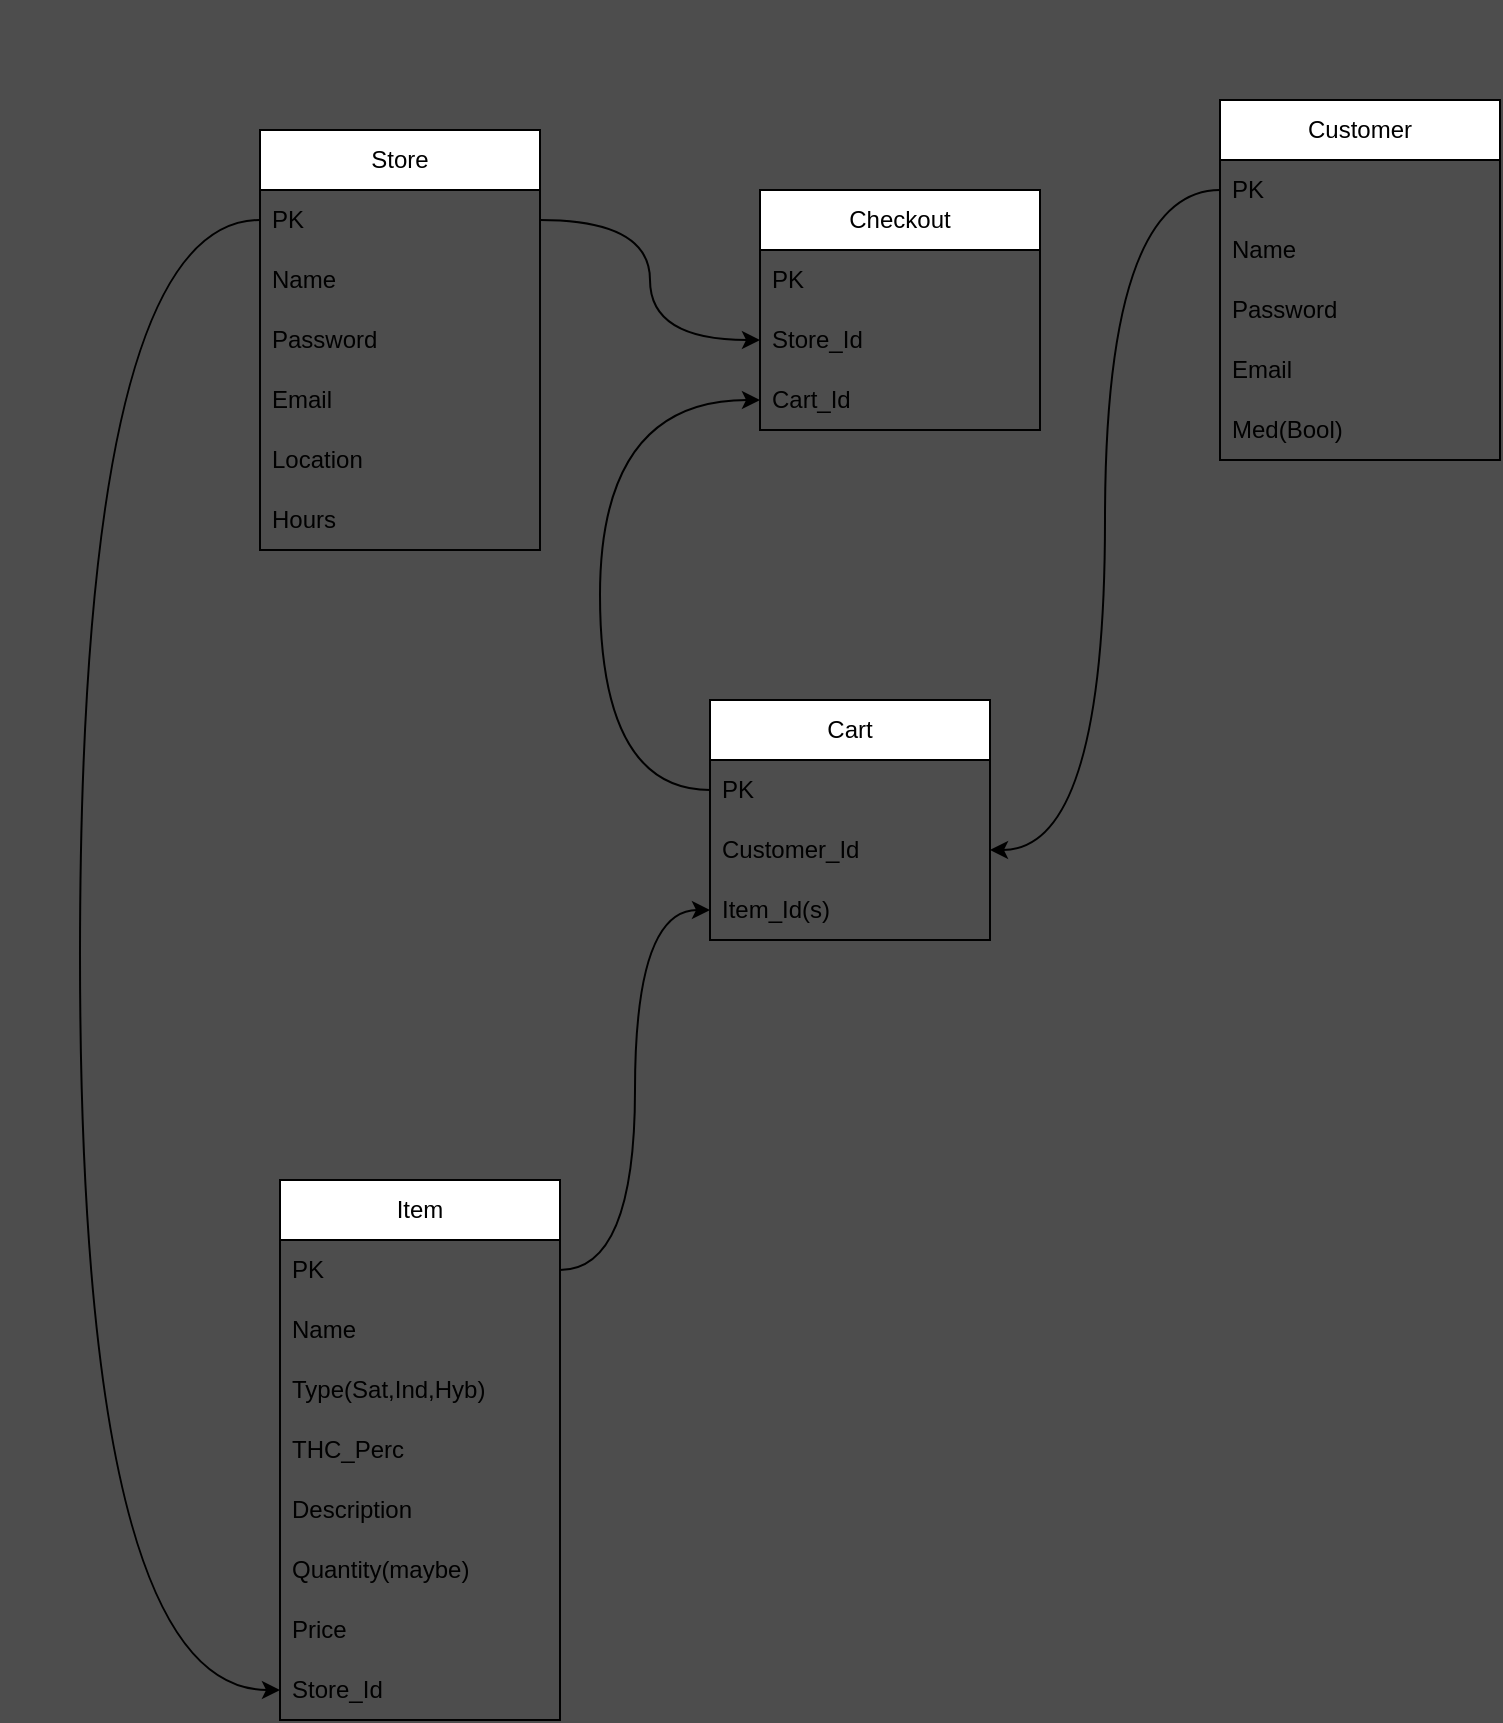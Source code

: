 <mxfile>
    <diagram id="0Aa0c-dfOGs59jciyyQG" name="Schema">
        <mxGraphModel dx="824" dy="864" grid="1" gridSize="10" guides="1" tooltips="1" connect="1" arrows="1" fold="1" page="0" pageScale="1" pageWidth="850" pageHeight="1100" background="#4D4D4D" backgroundImage="{&quot;src&quot;:&quot;data:page/id,19b3xFa_upIToAnSOW83&quot;}" math="0" shadow="0">
            <root>
                <mxCell id="0"/>
                <mxCell id="1" parent="0"/>
                <mxCell id="sfoJ7tZSYG11Yj7lh8wv-1" value="Item" style="swimlane;fontStyle=0;childLayout=stackLayout;horizontal=1;startSize=30;horizontalStack=0;resizeParent=1;resizeParentMax=0;resizeLast=0;collapsible=1;marginBottom=0;whiteSpace=wrap;html=1;" parent="1" vertex="1">
                    <mxGeometry x="140" y="590" width="140" height="270" as="geometry"/>
                </mxCell>
                <mxCell id="sfoJ7tZSYG11Yj7lh8wv-2" value="PK" style="text;strokeColor=none;fillColor=none;align=left;verticalAlign=middle;spacingLeft=4;spacingRight=4;overflow=hidden;points=[[0,0.5],[1,0.5]];portConstraint=eastwest;rotatable=0;whiteSpace=wrap;html=1;" parent="sfoJ7tZSYG11Yj7lh8wv-1" vertex="1">
                    <mxGeometry y="30" width="140" height="30" as="geometry"/>
                </mxCell>
                <mxCell id="sfoJ7tZSYG11Yj7lh8wv-3" value="Name" style="text;strokeColor=none;fillColor=none;align=left;verticalAlign=middle;spacingLeft=4;spacingRight=4;overflow=hidden;points=[[0,0.5],[1,0.5]];portConstraint=eastwest;rotatable=0;whiteSpace=wrap;html=1;" parent="sfoJ7tZSYG11Yj7lh8wv-1" vertex="1">
                    <mxGeometry y="60" width="140" height="30" as="geometry"/>
                </mxCell>
                <mxCell id="sfoJ7tZSYG11Yj7lh8wv-4" value="Type(Sat,Ind,Hyb)" style="text;strokeColor=none;fillColor=none;align=left;verticalAlign=middle;spacingLeft=4;spacingRight=4;overflow=hidden;points=[[0,0.5],[1,0.5]];portConstraint=eastwest;rotatable=0;whiteSpace=wrap;html=1;" parent="sfoJ7tZSYG11Yj7lh8wv-1" vertex="1">
                    <mxGeometry y="90" width="140" height="30" as="geometry"/>
                </mxCell>
                <mxCell id="sfoJ7tZSYG11Yj7lh8wv-16" value="THC_Perc" style="text;strokeColor=none;fillColor=none;align=left;verticalAlign=middle;spacingLeft=4;spacingRight=4;overflow=hidden;points=[[0,0.5],[1,0.5]];portConstraint=eastwest;rotatable=0;whiteSpace=wrap;html=1;" parent="sfoJ7tZSYG11Yj7lh8wv-1" vertex="1">
                    <mxGeometry y="120" width="140" height="30" as="geometry"/>
                </mxCell>
                <mxCell id="sfoJ7tZSYG11Yj7lh8wv-15" value="Description" style="text;strokeColor=none;fillColor=none;align=left;verticalAlign=middle;spacingLeft=4;spacingRight=4;overflow=hidden;points=[[0,0.5],[1,0.5]];portConstraint=eastwest;rotatable=0;whiteSpace=wrap;html=1;" parent="sfoJ7tZSYG11Yj7lh8wv-1" vertex="1">
                    <mxGeometry y="150" width="140" height="30" as="geometry"/>
                </mxCell>
                <mxCell id="sfoJ7tZSYG11Yj7lh8wv-32" value="Quantity(maybe)" style="text;strokeColor=none;fillColor=none;align=left;verticalAlign=middle;spacingLeft=4;spacingRight=4;overflow=hidden;points=[[0,0.5],[1,0.5]];portConstraint=eastwest;rotatable=0;whiteSpace=wrap;html=1;" parent="sfoJ7tZSYG11Yj7lh8wv-1" vertex="1">
                    <mxGeometry y="180" width="140" height="30" as="geometry"/>
                </mxCell>
                <mxCell id="sfoJ7tZSYG11Yj7lh8wv-14" value="Price" style="text;strokeColor=none;fillColor=none;align=left;verticalAlign=middle;spacingLeft=4;spacingRight=4;overflow=hidden;points=[[0,0.5],[1,0.5]];portConstraint=eastwest;rotatable=0;whiteSpace=wrap;html=1;" parent="sfoJ7tZSYG11Yj7lh8wv-1" vertex="1">
                    <mxGeometry y="210" width="140" height="30" as="geometry"/>
                </mxCell>
                <mxCell id="sfoJ7tZSYG11Yj7lh8wv-22" value="Store_Id" style="text;strokeColor=none;fillColor=none;align=left;verticalAlign=middle;spacingLeft=4;spacingRight=4;overflow=hidden;points=[[0,0.5],[1,0.5]];portConstraint=eastwest;rotatable=0;whiteSpace=wrap;html=1;" parent="sfoJ7tZSYG11Yj7lh8wv-1" vertex="1">
                    <mxGeometry y="240" width="140" height="30" as="geometry"/>
                </mxCell>
                <mxCell id="sfoJ7tZSYG11Yj7lh8wv-5" value="Customer" style="swimlane;fontStyle=0;childLayout=stackLayout;horizontal=1;startSize=30;horizontalStack=0;resizeParent=1;resizeParentMax=0;resizeLast=0;collapsible=1;marginBottom=0;whiteSpace=wrap;html=1;" parent="1" vertex="1">
                    <mxGeometry x="610" y="50" width="140" height="180" as="geometry"/>
                </mxCell>
                <mxCell id="sfoJ7tZSYG11Yj7lh8wv-6" value="PK" style="text;strokeColor=none;fillColor=none;align=left;verticalAlign=middle;spacingLeft=4;spacingRight=4;overflow=hidden;points=[[0,0.5],[1,0.5]];portConstraint=eastwest;rotatable=0;whiteSpace=wrap;html=1;" parent="sfoJ7tZSYG11Yj7lh8wv-5" vertex="1">
                    <mxGeometry y="30" width="140" height="30" as="geometry"/>
                </mxCell>
                <mxCell id="sfoJ7tZSYG11Yj7lh8wv-7" value="Name" style="text;strokeColor=none;fillColor=none;align=left;verticalAlign=middle;spacingLeft=4;spacingRight=4;overflow=hidden;points=[[0,0.5],[1,0.5]];portConstraint=eastwest;rotatable=0;whiteSpace=wrap;html=1;" parent="sfoJ7tZSYG11Yj7lh8wv-5" vertex="1">
                    <mxGeometry y="60" width="140" height="30" as="geometry"/>
                </mxCell>
                <mxCell id="sfoJ7tZSYG11Yj7lh8wv-35" value="Password" style="text;strokeColor=none;fillColor=none;align=left;verticalAlign=middle;spacingLeft=4;spacingRight=4;overflow=hidden;points=[[0,0.5],[1,0.5]];portConstraint=eastwest;rotatable=0;whiteSpace=wrap;html=1;" parent="sfoJ7tZSYG11Yj7lh8wv-5" vertex="1">
                    <mxGeometry y="90" width="140" height="30" as="geometry"/>
                </mxCell>
                <mxCell id="sfoJ7tZSYG11Yj7lh8wv-34" value="Email" style="text;strokeColor=none;fillColor=none;align=left;verticalAlign=middle;spacingLeft=4;spacingRight=4;overflow=hidden;points=[[0,0.5],[1,0.5]];portConstraint=eastwest;rotatable=0;whiteSpace=wrap;html=1;" parent="sfoJ7tZSYG11Yj7lh8wv-5" vertex="1">
                    <mxGeometry y="120" width="140" height="30" as="geometry"/>
                </mxCell>
                <mxCell id="sfoJ7tZSYG11Yj7lh8wv-8" value="Med(Bool)" style="text;strokeColor=none;fillColor=none;align=left;verticalAlign=middle;spacingLeft=4;spacingRight=4;overflow=hidden;points=[[0,0.5],[1,0.5]];portConstraint=eastwest;rotatable=0;whiteSpace=wrap;html=1;" parent="sfoJ7tZSYG11Yj7lh8wv-5" vertex="1">
                    <mxGeometry y="150" width="140" height="30" as="geometry"/>
                </mxCell>
                <mxCell id="sfoJ7tZSYG11Yj7lh8wv-9" value="Cart" style="swimlane;fontStyle=0;childLayout=stackLayout;horizontal=1;startSize=30;horizontalStack=0;resizeParent=1;resizeParentMax=0;resizeLast=0;collapsible=1;marginBottom=0;whiteSpace=wrap;html=1;" parent="1" vertex="1">
                    <mxGeometry x="355" y="350" width="140" height="120" as="geometry"/>
                </mxCell>
                <mxCell id="sfoJ7tZSYG11Yj7lh8wv-10" value="PK" style="text;strokeColor=none;fillColor=none;align=left;verticalAlign=middle;spacingLeft=4;spacingRight=4;overflow=hidden;points=[[0,0.5],[1,0.5]];portConstraint=eastwest;rotatable=0;whiteSpace=wrap;html=1;" parent="sfoJ7tZSYG11Yj7lh8wv-9" vertex="1">
                    <mxGeometry y="30" width="140" height="30" as="geometry"/>
                </mxCell>
                <mxCell id="sfoJ7tZSYG11Yj7lh8wv-11" value="Customer_Id" style="text;strokeColor=none;fillColor=none;align=left;verticalAlign=middle;spacingLeft=4;spacingRight=4;overflow=hidden;points=[[0,0.5],[1,0.5]];portConstraint=eastwest;rotatable=0;whiteSpace=wrap;html=1;" parent="sfoJ7tZSYG11Yj7lh8wv-9" vertex="1">
                    <mxGeometry y="60" width="140" height="30" as="geometry"/>
                </mxCell>
                <mxCell id="sfoJ7tZSYG11Yj7lh8wv-12" value="Item_Id(s)" style="text;strokeColor=none;fillColor=none;align=left;verticalAlign=middle;spacingLeft=4;spacingRight=4;overflow=hidden;points=[[0,0.5],[1,0.5]];portConstraint=eastwest;rotatable=0;whiteSpace=wrap;html=1;" parent="sfoJ7tZSYG11Yj7lh8wv-9" vertex="1">
                    <mxGeometry y="90" width="140" height="30" as="geometry"/>
                </mxCell>
                <mxCell id="sfoJ7tZSYG11Yj7lh8wv-17" value="Store" style="swimlane;fontStyle=0;childLayout=stackLayout;horizontal=1;startSize=30;horizontalStack=0;resizeParent=1;resizeParentMax=0;resizeLast=0;collapsible=1;marginBottom=0;whiteSpace=wrap;html=1;" parent="1" vertex="1">
                    <mxGeometry x="130" y="65" width="140" height="210" as="geometry"/>
                </mxCell>
                <mxCell id="sfoJ7tZSYG11Yj7lh8wv-18" value="PK" style="text;strokeColor=none;fillColor=none;align=left;verticalAlign=middle;spacingLeft=4;spacingRight=4;overflow=hidden;points=[[0,0.5],[1,0.5]];portConstraint=eastwest;rotatable=0;whiteSpace=wrap;html=1;" parent="sfoJ7tZSYG11Yj7lh8wv-17" vertex="1">
                    <mxGeometry y="30" width="140" height="30" as="geometry"/>
                </mxCell>
                <mxCell id="sfoJ7tZSYG11Yj7lh8wv-19" value="Name" style="text;strokeColor=none;fillColor=none;align=left;verticalAlign=middle;spacingLeft=4;spacingRight=4;overflow=hidden;points=[[0,0.5],[1,0.5]];portConstraint=eastwest;rotatable=0;whiteSpace=wrap;html=1;" parent="sfoJ7tZSYG11Yj7lh8wv-17" vertex="1">
                    <mxGeometry y="60" width="140" height="30" as="geometry"/>
                </mxCell>
                <mxCell id="sfoJ7tZSYG11Yj7lh8wv-46" value="Password" style="text;strokeColor=none;fillColor=none;align=left;verticalAlign=middle;spacingLeft=4;spacingRight=4;overflow=hidden;points=[[0,0.5],[1,0.5]];portConstraint=eastwest;rotatable=0;whiteSpace=wrap;html=1;" parent="sfoJ7tZSYG11Yj7lh8wv-17" vertex="1">
                    <mxGeometry y="90" width="140" height="30" as="geometry"/>
                </mxCell>
                <mxCell id="sfoJ7tZSYG11Yj7lh8wv-47" value="Email" style="text;strokeColor=none;fillColor=none;align=left;verticalAlign=middle;spacingLeft=4;spacingRight=4;overflow=hidden;points=[[0,0.5],[1,0.5]];portConstraint=eastwest;rotatable=0;whiteSpace=wrap;html=1;" parent="sfoJ7tZSYG11Yj7lh8wv-17" vertex="1">
                    <mxGeometry y="120" width="140" height="30" as="geometry"/>
                </mxCell>
                <mxCell id="sfoJ7tZSYG11Yj7lh8wv-23" value="Location" style="text;strokeColor=none;fillColor=none;align=left;verticalAlign=middle;spacingLeft=4;spacingRight=4;overflow=hidden;points=[[0,0.5],[1,0.5]];portConstraint=eastwest;rotatable=0;whiteSpace=wrap;html=1;" parent="sfoJ7tZSYG11Yj7lh8wv-17" vertex="1">
                    <mxGeometry y="150" width="140" height="30" as="geometry"/>
                </mxCell>
                <mxCell id="sfoJ7tZSYG11Yj7lh8wv-24" value="Hours" style="text;strokeColor=none;fillColor=none;align=left;verticalAlign=middle;spacingLeft=4;spacingRight=4;overflow=hidden;points=[[0,0.5],[1,0.5]];portConstraint=eastwest;rotatable=0;whiteSpace=wrap;html=1;" parent="sfoJ7tZSYG11Yj7lh8wv-17" vertex="1">
                    <mxGeometry y="180" width="140" height="30" as="geometry"/>
                </mxCell>
                <mxCell id="sfoJ7tZSYG11Yj7lh8wv-26" style="edgeStyle=orthogonalEdgeStyle;curved=1;html=1;exitX=1;exitY=0.5;exitDx=0;exitDy=0;entryX=0;entryY=0.5;entryDx=0;entryDy=0;" parent="1" source="sfoJ7tZSYG11Yj7lh8wv-2" target="sfoJ7tZSYG11Yj7lh8wv-12" edge="1">
                    <mxGeometry relative="1" as="geometry"/>
                </mxCell>
                <mxCell id="sfoJ7tZSYG11Yj7lh8wv-27" style="edgeStyle=orthogonalEdgeStyle;curved=1;html=1;entryX=1;entryY=0.5;entryDx=0;entryDy=0;" parent="1" source="sfoJ7tZSYG11Yj7lh8wv-6" target="sfoJ7tZSYG11Yj7lh8wv-11" edge="1">
                    <mxGeometry relative="1" as="geometry"/>
                </mxCell>
                <mxCell id="sfoJ7tZSYG11Yj7lh8wv-29" style="edgeStyle=orthogonalEdgeStyle;curved=1;html=1;exitX=0;exitY=0.5;exitDx=0;exitDy=0;entryX=0;entryY=0.5;entryDx=0;entryDy=0;" parent="1" source="sfoJ7tZSYG11Yj7lh8wv-18" target="sfoJ7tZSYG11Yj7lh8wv-22" edge="1">
                    <mxGeometry relative="1" as="geometry">
                        <mxPoint x="30" y="310" as="targetPoint"/>
                        <Array as="points">
                            <mxPoint x="40" y="110"/>
                            <mxPoint x="40" y="845"/>
                        </Array>
                    </mxGeometry>
                </mxCell>
                <mxCell id="sfoJ7tZSYG11Yj7lh8wv-37" value="Checkout" style="swimlane;fontStyle=0;childLayout=stackLayout;horizontal=1;startSize=30;horizontalStack=0;resizeParent=1;resizeParentMax=0;resizeLast=0;collapsible=1;marginBottom=0;whiteSpace=wrap;html=1;" parent="1" vertex="1">
                    <mxGeometry x="380" y="95" width="140" height="120" as="geometry"/>
                </mxCell>
                <mxCell id="sfoJ7tZSYG11Yj7lh8wv-38" value="PK" style="text;strokeColor=none;fillColor=none;align=left;verticalAlign=middle;spacingLeft=4;spacingRight=4;overflow=hidden;points=[[0,0.5],[1,0.5]];portConstraint=eastwest;rotatable=0;whiteSpace=wrap;html=1;" parent="sfoJ7tZSYG11Yj7lh8wv-37" vertex="1">
                    <mxGeometry y="30" width="140" height="30" as="geometry"/>
                </mxCell>
                <mxCell id="sfoJ7tZSYG11Yj7lh8wv-39" value="Store_Id" style="text;strokeColor=none;fillColor=none;align=left;verticalAlign=middle;spacingLeft=4;spacingRight=4;overflow=hidden;points=[[0,0.5],[1,0.5]];portConstraint=eastwest;rotatable=0;whiteSpace=wrap;html=1;" parent="sfoJ7tZSYG11Yj7lh8wv-37" vertex="1">
                    <mxGeometry y="60" width="140" height="30" as="geometry"/>
                </mxCell>
                <mxCell id="sfoJ7tZSYG11Yj7lh8wv-40" value="Cart_Id" style="text;strokeColor=none;fillColor=none;align=left;verticalAlign=middle;spacingLeft=4;spacingRight=4;overflow=hidden;points=[[0,0.5],[1,0.5]];portConstraint=eastwest;rotatable=0;whiteSpace=wrap;html=1;" parent="sfoJ7tZSYG11Yj7lh8wv-37" vertex="1">
                    <mxGeometry y="90" width="140" height="30" as="geometry"/>
                </mxCell>
                <mxCell id="sfoJ7tZSYG11Yj7lh8wv-42" style="edgeStyle=orthogonalEdgeStyle;curved=1;html=1;exitX=1;exitY=0.5;exitDx=0;exitDy=0;" parent="1" source="sfoJ7tZSYG11Yj7lh8wv-18" target="sfoJ7tZSYG11Yj7lh8wv-39" edge="1">
                    <mxGeometry relative="1" as="geometry"/>
                </mxCell>
                <mxCell id="sfoJ7tZSYG11Yj7lh8wv-43" style="edgeStyle=orthogonalEdgeStyle;curved=1;html=1;exitX=0;exitY=0.5;exitDx=0;exitDy=0;entryX=0;entryY=0.5;entryDx=0;entryDy=0;" parent="1" source="sfoJ7tZSYG11Yj7lh8wv-10" target="sfoJ7tZSYG11Yj7lh8wv-40" edge="1">
                    <mxGeometry relative="1" as="geometry">
                        <Array as="points">
                            <mxPoint x="300" y="395"/>
                            <mxPoint x="300" y="200"/>
                        </Array>
                    </mxGeometry>
                </mxCell>
            </root>
        </mxGraphModel>
    </diagram>
    <diagram id="19b3xFa_upIToAnSOW83" name="Relationships">
        <mxGraphModel dx="1216" dy="787" grid="1" gridSize="10" guides="1" tooltips="1" connect="1" arrows="1" fold="1" page="1" pageScale="1" pageWidth="850" pageHeight="1100" math="0" shadow="0">
            <root>
                <mxCell id="0"/>
                <mxCell id="1" parent="0"/>
            </root>
        </mxGraphModel>
    </diagram>
    <diagram id="hzgTM9Tg7Wrq6rna_FL1" name="React Components">
        <mxGraphModel dx="1216" dy="787" grid="1" gridSize="10" guides="1" tooltips="1" connect="1" arrows="1" fold="1" page="1" pageScale="1" pageWidth="850" pageHeight="1100" math="0" shadow="0">
            <root>
                <mxCell id="0"/>
                <mxCell id="1" parent="0"/>
            </root>
        </mxGraphModel>
    </diagram>
</mxfile>